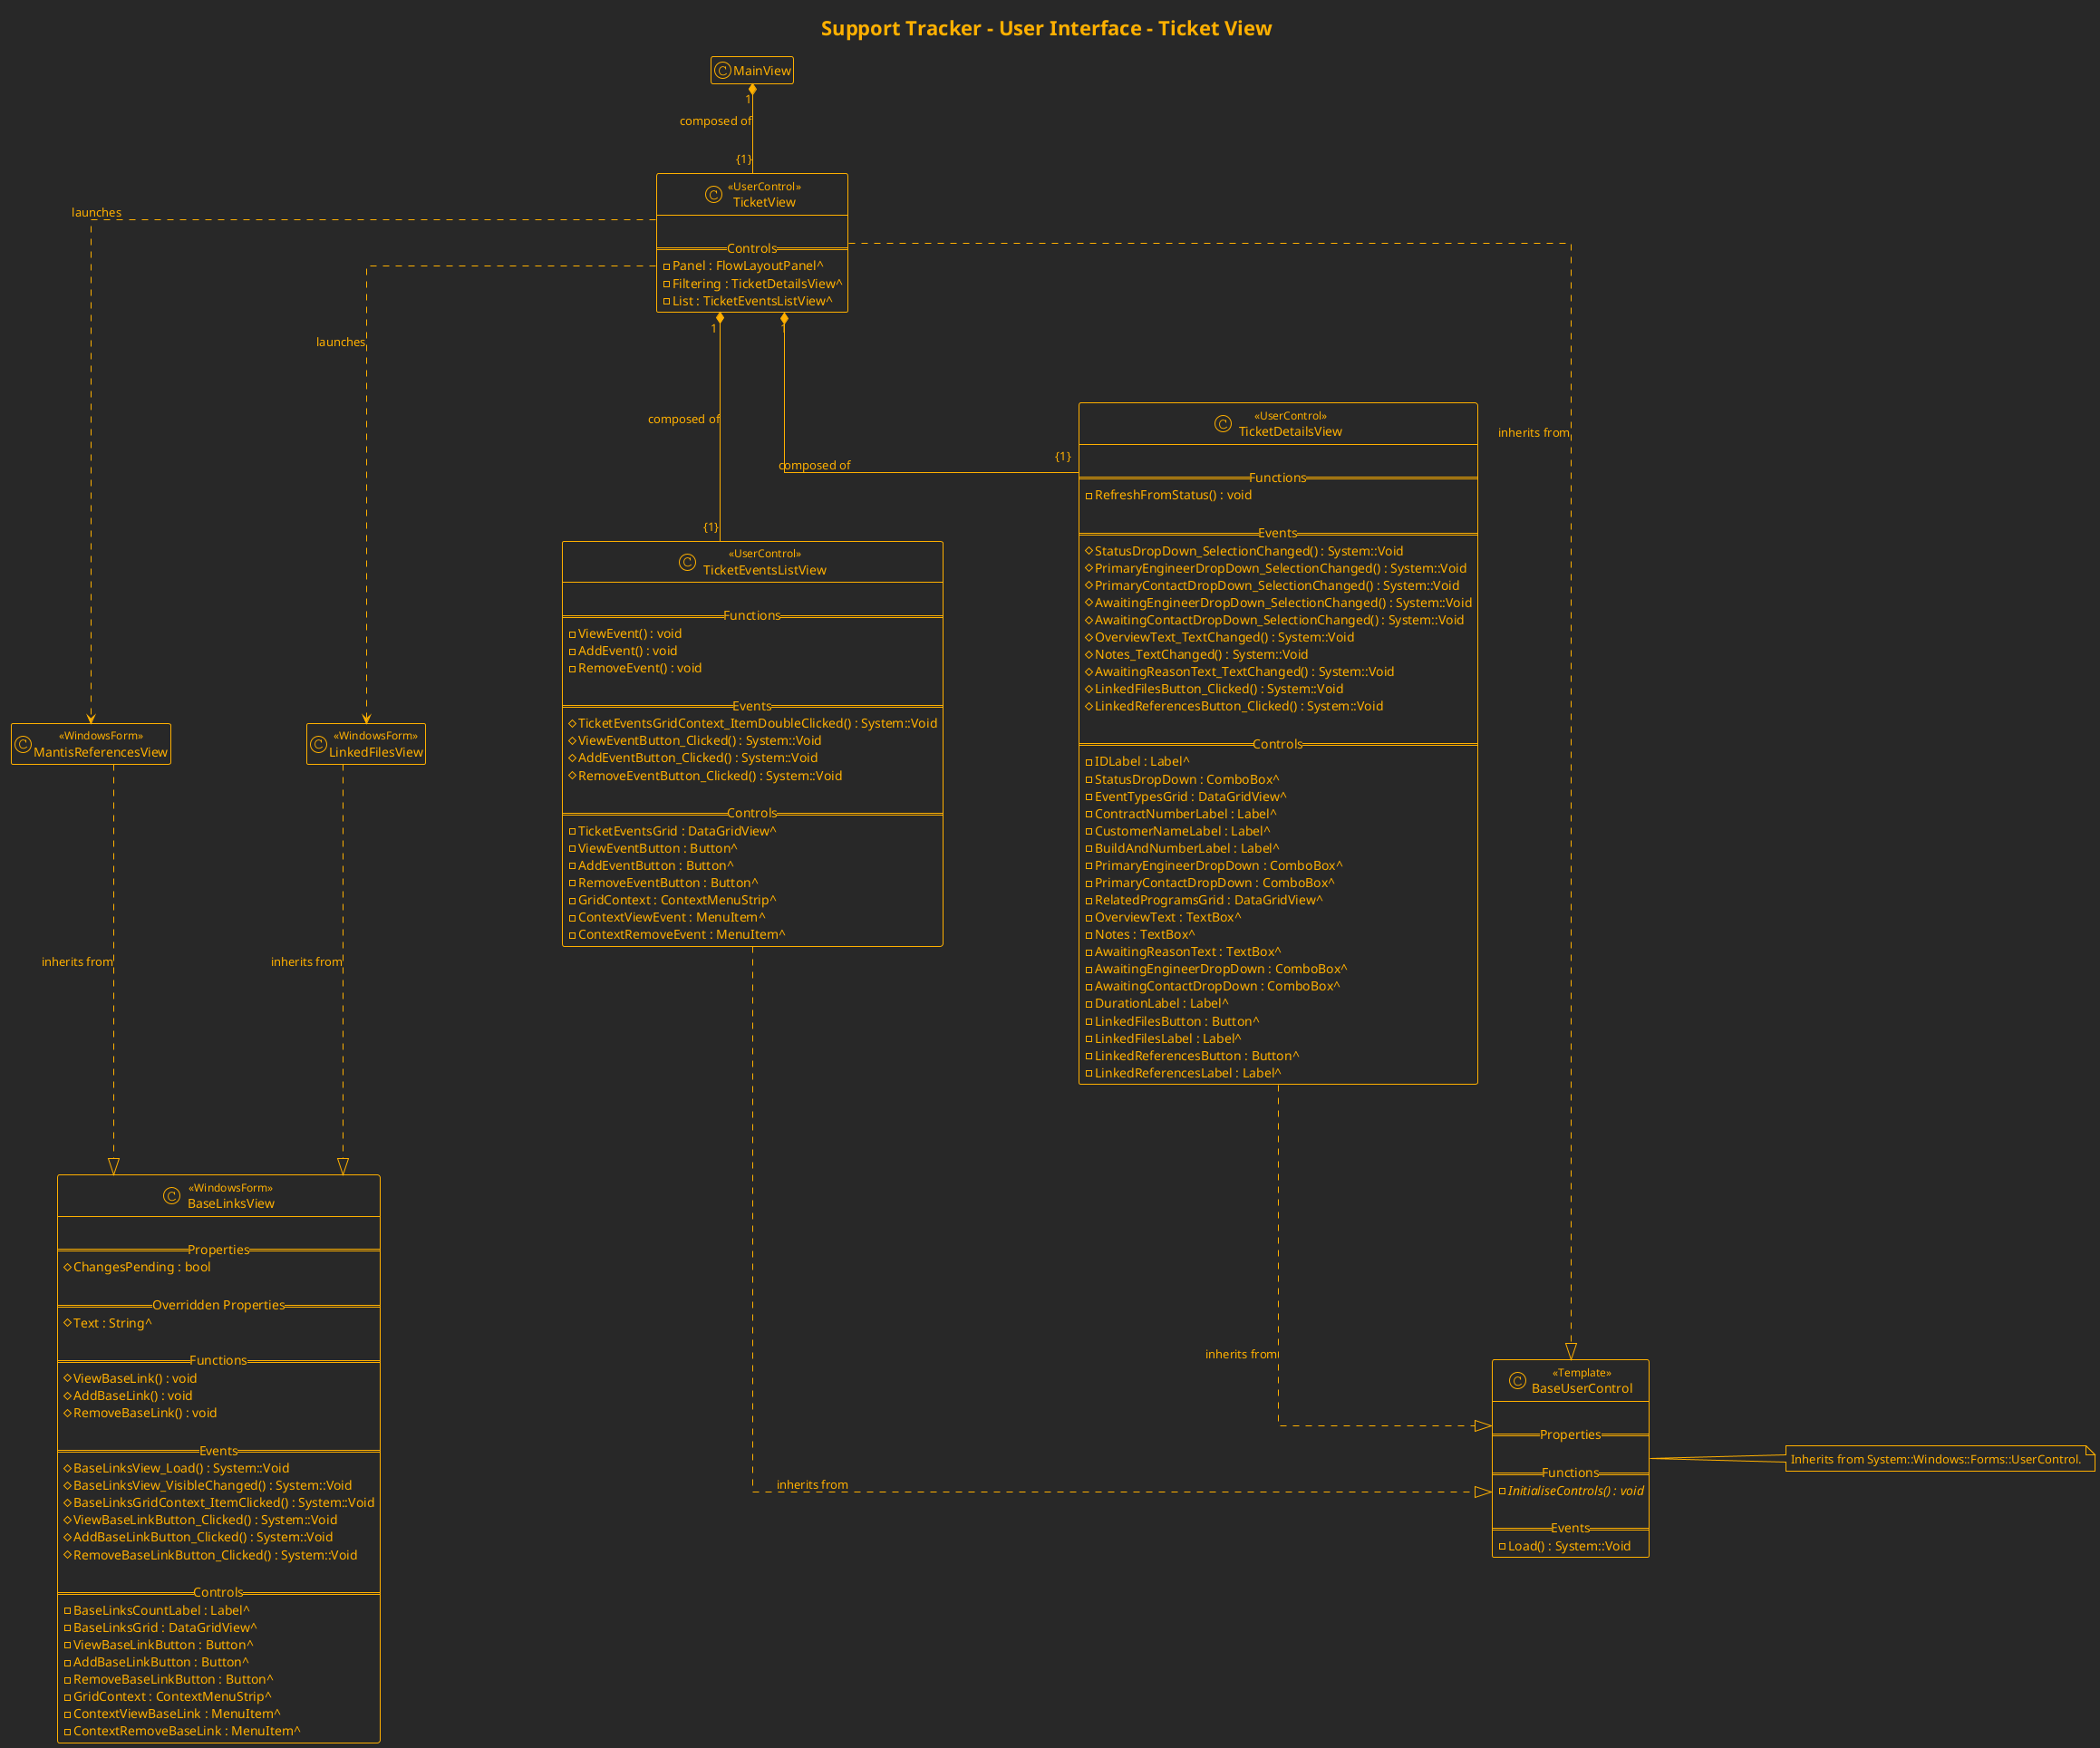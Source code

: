 @startuml "Support Tracker - Ticket View Class Diagram"

' Styling
' --------

hide empty members

skinparam defaultFontStyle Monospaced
skinparam shadowing false
skinparam handwritten false
skinparam linetype ortho
skinparam nodesep 150
skinparam ranksep 100

' Applying theme
!theme crt-amber


' Title
' ------

title Support Tracker - User Interface - Ticket View


' C++/CLI Classes
' ----------------

class TicketView <<UserControl>> {
    
    == Controls ==
    -Panel : FlowLayoutPanel^
    -Filtering : TicketDetailsView^
    -List : TicketEventsListView^
}

together {

    class TicketDetailsView <<UserControl>> {
        
        == Functions ==
        -RefreshFromStatus() : void
        
        == Events ==
        #StatusDropDown_SelectionChanged() : System::Void
        #PrimaryEngineerDropDown_SelectionChanged() : System::Void
        #PrimaryContactDropDown_SelectionChanged() : System::Void
        #AwaitingEngineerDropDown_SelectionChanged() : System::Void
        #AwaitingContactDropDown_SelectionChanged() : System::Void
        #OverviewText_TextChanged() : System::Void
        #Notes_TextChanged() : System::Void
        #AwaitingReasonText_TextChanged() : System::Void
        #LinkedFilesButton_Clicked() : System::Void
        #LinkedReferencesButton_Clicked() : System::Void

        == Controls ==
        -IDLabel : Label^
        -StatusDropDown : ComboBox^
        -EventTypesGrid : DataGridView^
        -ContractNumberLabel : Label^
        -CustomerNameLabel : Label^
        -BuildAndNumberLabel : Label^
        -PrimaryEngineerDropDown : ComboBox^
        -PrimaryContactDropDown : ComboBox^
        -RelatedProgramsGrid : DataGridView^
        -OverviewText : TextBox^
        -Notes : TextBox^
        -AwaitingReasonText : TextBox^
        -AwaitingEngineerDropDown : ComboBox^
        -AwaitingContactDropDown : ComboBox^
        -DurationLabel : Label^
        -LinkedFilesButton : Button^
        -LinkedFilesLabel : Label^
        -LinkedReferencesButton : Button^
        -LinkedReferencesLabel : Label^
    }

    class TicketEventsListView <<UserControl>> {
        
        == Functions ==
        -ViewEvent() : void
        -AddEvent() : void
        -RemoveEvent() : void

        == Events ==
        #TicketEventsGridContext_ItemDoubleClicked() : System::Void
        #ViewEventButton_Clicked() : System::Void
        #AddEventButton_Clicked() : System::Void
        #RemoveEventButton_Clicked() : System::Void

        == Controls ==
        -TicketEventsGrid : DataGridView^
        -ViewEventButton : Button^
        -AddEventButton : Button^
        -RemoveEventButton : Button^
        -GridContext : ContextMenuStrip^
        -ContextViewEvent : MenuItem^
        -ContextRemoveEvent : MenuItem^
    }

    together {

        class BaseLinksView <<WindowsForm>> {
            
            == Properties ==
            #ChangesPending : bool

            == Overridden Properties ==
            #Text : String^
            
            == Functions ==
            #ViewBaseLink() : void
            #AddBaseLink() : void
            #RemoveBaseLink() : void
            
            == Events ==
            #BaseLinksView_Load() : System::Void
            #BaseLinksView_VisibleChanged() : System::Void
            #BaseLinksGridContext_ItemClicked() : System::Void
            #ViewBaseLinkButton_Clicked() : System::Void
            #AddBaseLinkButton_Clicked() : System::Void
            #RemoveBaseLinkButton_Clicked() : System::Void

            == Controls ==
            -BaseLinksCountLabel : Label^
            -BaseLinksGrid : DataGridView^
            -ViewBaseLinkButton : Button^
            -AddBaseLinkButton : Button^
            -RemoveBaseLinkButton : Button^
            -GridContext : ContextMenuStrip^
            -ContextViewBaseLink : MenuItem^
            -ContextRemoveBaseLink : MenuItem^
        }

        
        class LinkedFilesView <<WindowsForm>> {
            
        }

        class MantisReferencesView <<WindowsForm>> {
            
        }
    }
}

class BaseUserControl <<Template>> {
    
    == Properties ==

    == Functions ==
    {abstract} -InitialiseControls() : void

    == Events ==
    -Load() : System::Void
}

note right of BaseUserControl {
    Inherits from System::Windows::Forms::UserControl.
}

' Relationships
' --------------

MainView "1" *-down- "{1}" TicketView : composed of

TicketView "1" *-down- "{1}" TicketDetailsView : composed of
TicketView "1" *-down- "{1}" TicketEventsListView : composed of

LinkedFilesView .down.|> BaseLinksView : inherits from
MantisReferencesView .down.|> BaseLinksView : inherits from

TicketView .right.> LinkedFilesView : launches
TicketView .right.> MantisReferencesView : launches

TicketView .down.|> BaseUserControl : inherits from
TicketDetailsView .down.|> BaseUserControl : inherits from
TicketEventsListView .down.|> BaseUserControl : inherits from



@enduml
